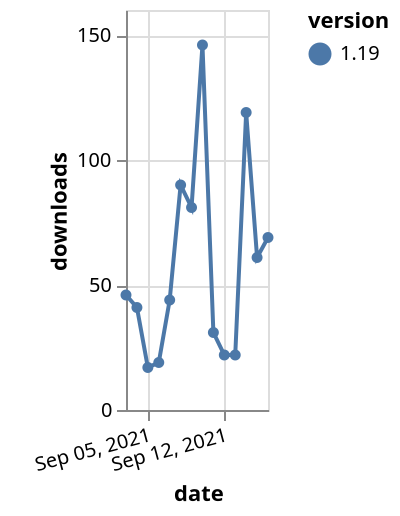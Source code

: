 {"$schema": "https://vega.github.io/schema/vega-lite/v5.json", "description": "A simple bar chart with embedded data.", "data": {"values": [{"date": "2021-09-03", "total": 78692, "delta": 46, "version": "1.19"}, {"date": "2021-09-04", "total": 78733, "delta": 41, "version": "1.19"}, {"date": "2021-09-05", "total": 78750, "delta": 17, "version": "1.19"}, {"date": "2021-09-06", "total": 78769, "delta": 19, "version": "1.19"}, {"date": "2021-09-07", "total": 78813, "delta": 44, "version": "1.19"}, {"date": "2021-09-08", "total": 78903, "delta": 90, "version": "1.19"}, {"date": "2021-09-09", "total": 78984, "delta": 81, "version": "1.19"}, {"date": "2021-09-10", "total": 79130, "delta": 146, "version": "1.19"}, {"date": "2021-09-11", "total": 79161, "delta": 31, "version": "1.19"}, {"date": "2021-09-12", "total": 79183, "delta": 22, "version": "1.19"}, {"date": "2021-09-13", "total": 79205, "delta": 22, "version": "1.19"}, {"date": "2021-09-14", "total": 79324, "delta": 119, "version": "1.19"}, {"date": "2021-09-15", "total": 79385, "delta": 61, "version": "1.19"}, {"date": "2021-09-16", "total": 79454, "delta": 69, "version": "1.19"}]}, "width": "container", "mark": {"type": "line", "point": {"filled": true}}, "encoding": {"x": {"field": "date", "type": "temporal", "timeUnit": "yearmonthdate", "title": "date", "axis": {"labelAngle": -15}}, "y": {"field": "delta", "type": "quantitative", "title": "downloads"}, "color": {"field": "version", "type": "nominal"}, "tooltip": {"field": "delta"}}}